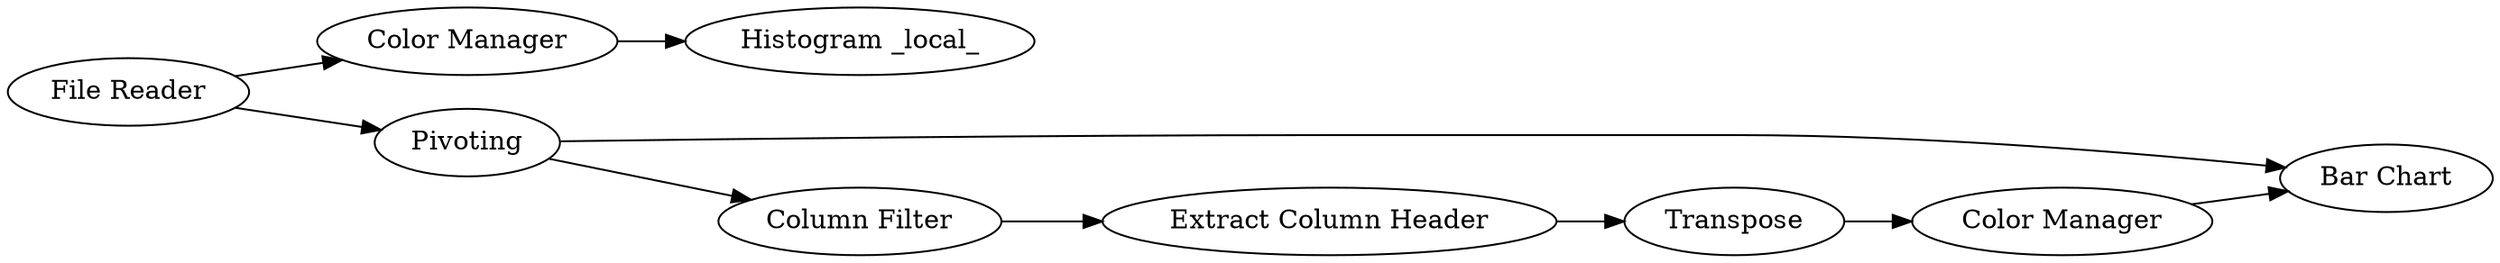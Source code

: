 digraph {
	6 [label="File Reader"]
	7 [label="Color Manager"]
	9 [label="Histogram _local_"]
	18 [label=Pivoting]
	20 [label="Bar Chart"]
	25 [label="Extract Column Header"]
	26 [label=Transpose]
	27 [label="Column Filter"]
	28 [label="Color Manager"]
	6 -> 7
	6 -> 18
	7 -> 9
	18 -> 27
	18 -> 20
	25 -> 26
	26 -> 28
	27 -> 25
	28 -> 20
	rankdir=LR
}
